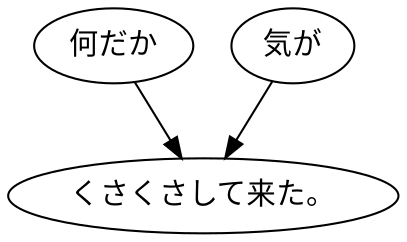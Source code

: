 digraph graph9118 {
	node0 [label="何だか"];
	node1 [label="気が"];
	node2 [label="くさくさして来た。"];
	node0 -> node2;
	node1 -> node2;
}
